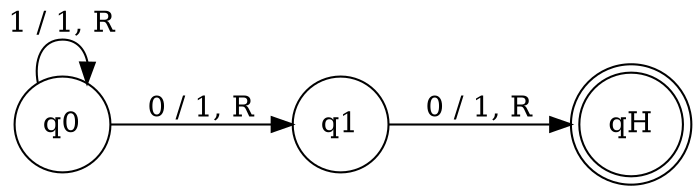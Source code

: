 digraph turing_machine {
    rankdir=LR;
    node [shape=circle];
    q0 [label="q0"];
    q1 [label="q1"];
    qH [label="qH", shape=doublecircle];

    q0 -> q0 [label="1 / 1, R"];
    q0 -> q1 [label="0 / 1, R"];
    q1 -> qH [label="0 / 1, R"];
}
